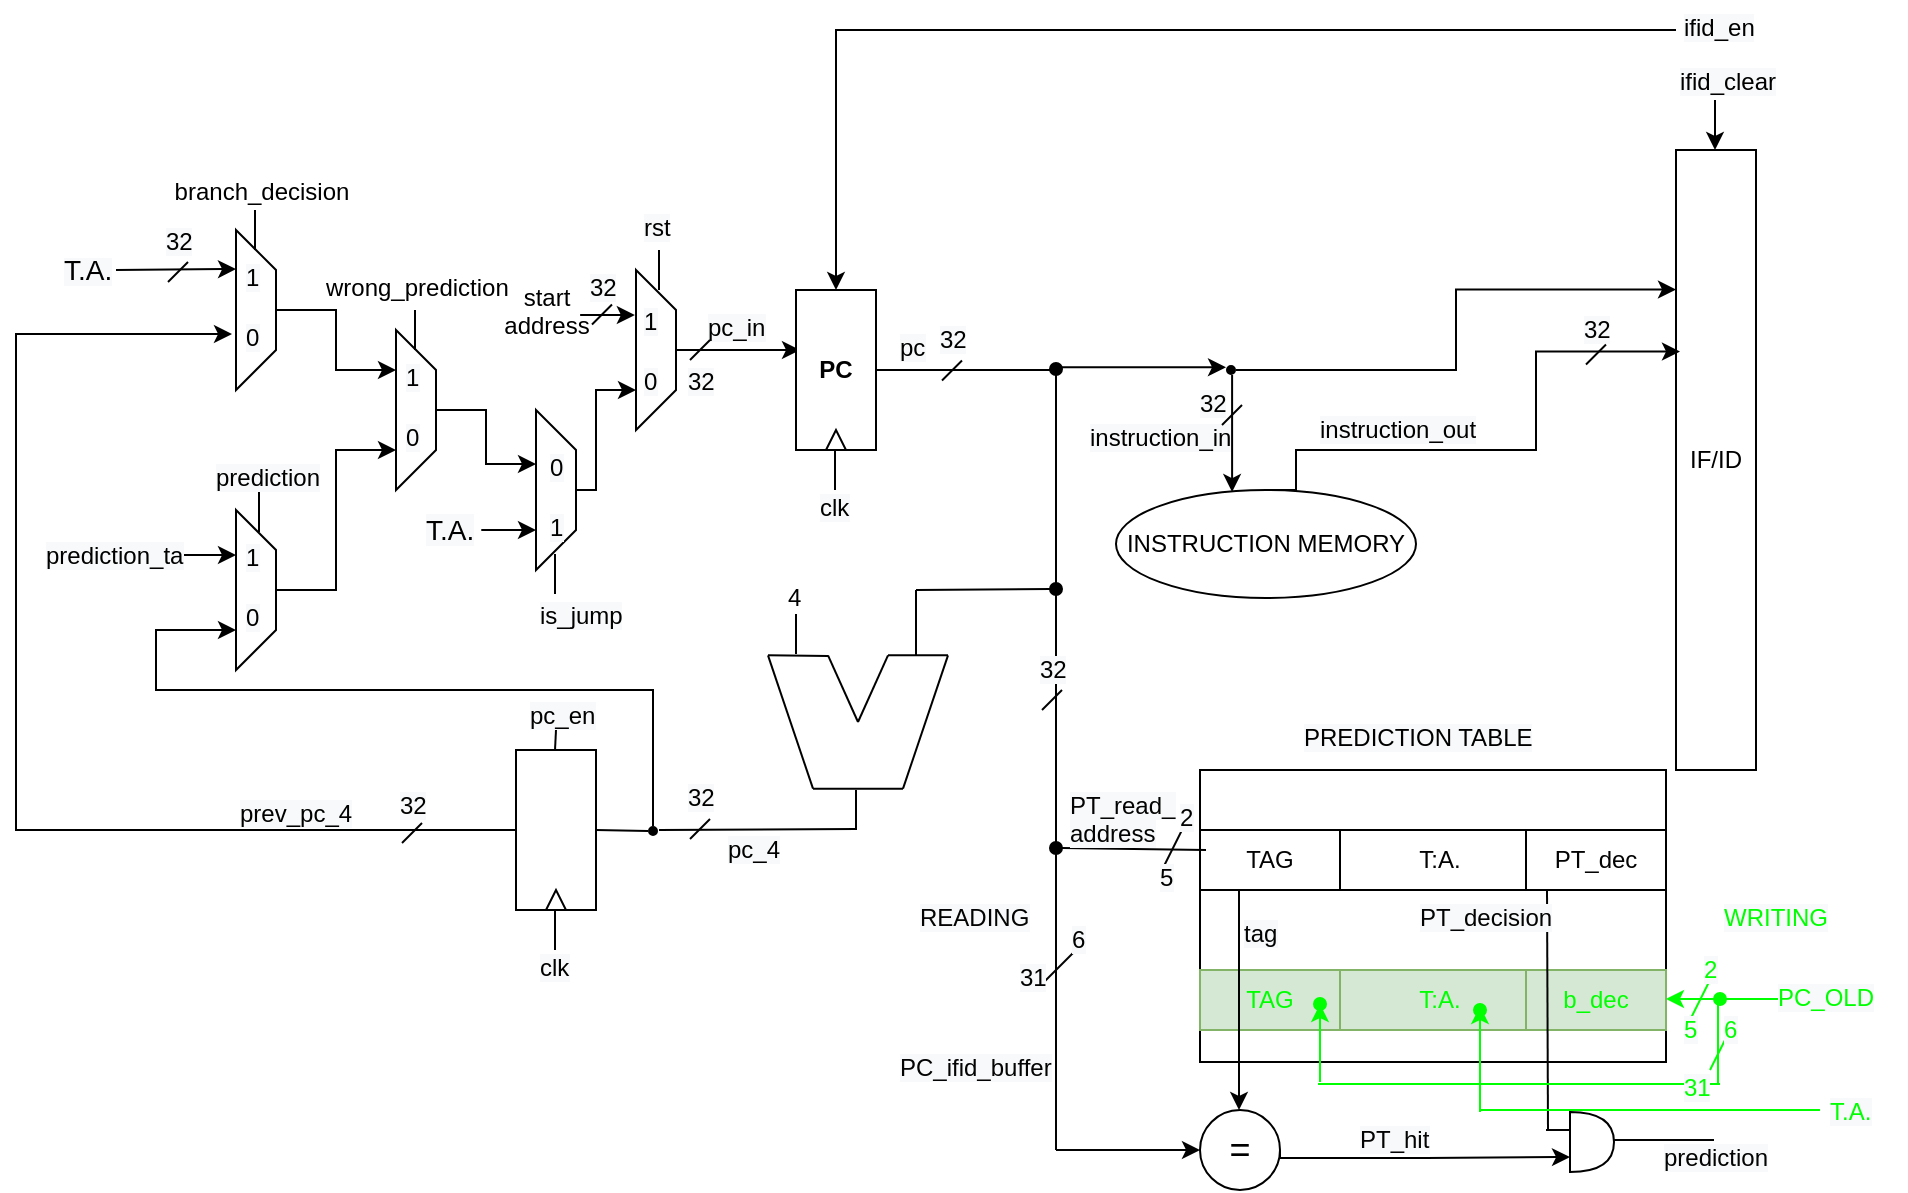 <mxfile version="14.4.2" type="device"><diagram id="KxJtJAkUww6zyt8d-dVo" name="Page-1"><mxGraphModel dx="863" dy="450" grid="1" gridSize="10" guides="1" tooltips="1" connect="1" arrows="1" fold="1" page="1" pageScale="1" pageWidth="827" pageHeight="1169" math="0" shadow="0"><root><mxCell id="0"/><mxCell id="1" parent="0"/><mxCell id="iuv61O9GPGtDp2s_SXu8-129" style="edgeStyle=orthogonalEdgeStyle;rounded=0;orthogonalLoop=1;jettySize=auto;html=1;exitX=0.5;exitY=0;exitDx=0;exitDy=0;entryX=0.25;entryY=1;entryDx=0;entryDy=0;" parent="1" source="iuv61O9GPGtDp2s_SXu8-1" target="iuv61O9GPGtDp2s_SXu8-3" edge="1"><mxGeometry relative="1" as="geometry"/></mxCell><mxCell id="iuv61O9GPGtDp2s_SXu8-1" value="" style="shape=trapezoid;perimeter=trapezoidPerimeter;whiteSpace=wrap;html=1;fixedSize=1;fillColor=#FFFFFF;direction=south;" parent="1" vertex="1"><mxGeometry x="180" y="180" width="20" height="80" as="geometry"/></mxCell><mxCell id="iuv61O9GPGtDp2s_SXu8-128" style="edgeStyle=orthogonalEdgeStyle;rounded=0;orthogonalLoop=1;jettySize=auto;html=1;exitX=0.5;exitY=0;exitDx=0;exitDy=0;entryX=0.75;entryY=1;entryDx=0;entryDy=0;" parent="1" source="iuv61O9GPGtDp2s_SXu8-2" target="iuv61O9GPGtDp2s_SXu8-3" edge="1"><mxGeometry relative="1" as="geometry"/></mxCell><mxCell id="iuv61O9GPGtDp2s_SXu8-2" value="" style="shape=trapezoid;perimeter=trapezoidPerimeter;whiteSpace=wrap;html=1;fixedSize=1;fillColor=#FFFFFF;direction=south;" parent="1" vertex="1"><mxGeometry x="180" y="320" width="20" height="80" as="geometry"/></mxCell><mxCell id="iuv61O9GPGtDp2s_SXu8-130" style="edgeStyle=orthogonalEdgeStyle;rounded=0;orthogonalLoop=1;jettySize=auto;html=1;exitX=0.5;exitY=0;exitDx=0;exitDy=0;entryX=0.338;entryY=1;entryDx=0;entryDy=0;entryPerimeter=0;" parent="1" source="iuv61O9GPGtDp2s_SXu8-3" target="iuv61O9GPGtDp2s_SXu8-4" edge="1"><mxGeometry relative="1" as="geometry"/></mxCell><mxCell id="iuv61O9GPGtDp2s_SXu8-3" value="" style="shape=trapezoid;perimeter=trapezoidPerimeter;whiteSpace=wrap;html=1;fixedSize=1;fillColor=#FFFFFF;direction=south;" parent="1" vertex="1"><mxGeometry x="260" y="230" width="20" height="80" as="geometry"/></mxCell><mxCell id="iuv61O9GPGtDp2s_SXu8-131" style="edgeStyle=orthogonalEdgeStyle;rounded=0;orthogonalLoop=1;jettySize=auto;html=1;exitX=0.5;exitY=0;exitDx=0;exitDy=0;entryX=0.75;entryY=1;entryDx=0;entryDy=0;" parent="1" source="iuv61O9GPGtDp2s_SXu8-4" target="iuv61O9GPGtDp2s_SXu8-5" edge="1"><mxGeometry relative="1" as="geometry"><Array as="points"><mxPoint x="360" y="310"/><mxPoint x="360" y="260"/></Array></mxGeometry></mxCell><mxCell id="iuv61O9GPGtDp2s_SXu8-4" value="" style="shape=trapezoid;perimeter=trapezoidPerimeter;whiteSpace=wrap;html=1;fixedSize=1;fillColor=#FFFFFF;direction=south;" parent="1" vertex="1"><mxGeometry x="330" y="270" width="20" height="80" as="geometry"/></mxCell><mxCell id="iuv61O9GPGtDp2s_SXu8-132" style="edgeStyle=orthogonalEdgeStyle;rounded=0;orthogonalLoop=1;jettySize=auto;html=1;exitX=0.5;exitY=0;exitDx=0;exitDy=0;entryX=0.05;entryY=0.375;entryDx=0;entryDy=0;entryPerimeter=0;" parent="1" source="iuv61O9GPGtDp2s_SXu8-5" target="iuv61O9GPGtDp2s_SXu8-6" edge="1"><mxGeometry relative="1" as="geometry"/></mxCell><mxCell id="iuv61O9GPGtDp2s_SXu8-5" value="" style="shape=trapezoid;perimeter=trapezoidPerimeter;whiteSpace=wrap;html=1;fixedSize=1;fillColor=#FFFFFF;direction=south;" parent="1" vertex="1"><mxGeometry x="380" y="200" width="20" height="80" as="geometry"/></mxCell><mxCell id="iuv61O9GPGtDp2s_SXu8-69" style="edgeStyle=orthogonalEdgeStyle;rounded=0;orthogonalLoop=1;jettySize=auto;html=1;exitX=1;exitY=0.5;exitDx=0;exitDy=0;entryX=0;entryY=0.225;entryDx=0;entryDy=0;entryPerimeter=0;" parent="1" source="2d4RpBUYnz_OtEucfatd-48" target="iuv61O9GPGtDp2s_SXu8-68" edge="1"><mxGeometry relative="1" as="geometry"/></mxCell><mxCell id="2d4RpBUYnz_OtEucfatd-67" style="edgeStyle=orthogonalEdgeStyle;rounded=0;orthogonalLoop=1;jettySize=auto;html=1;entryX=0.5;entryY=0;entryDx=0;entryDy=0;" edge="1" parent="1" target="iuv61O9GPGtDp2s_SXu8-6"><mxGeometry relative="1" as="geometry"><mxPoint x="900" y="80" as="sourcePoint"/><Array as="points"><mxPoint x="480" y="80"/></Array></mxGeometry></mxCell><mxCell id="iuv61O9GPGtDp2s_SXu8-6" value="&lt;b&gt;PC&lt;/b&gt;" style="rounded=0;whiteSpace=wrap;html=1;" parent="1" vertex="1"><mxGeometry x="460" y="210" width="40" height="80" as="geometry"/></mxCell><mxCell id="iuv61O9GPGtDp2s_SXu8-68" value="IF/ID" style="rounded=0;whiteSpace=wrap;html=1;" parent="1" vertex="1"><mxGeometry x="900" y="140" width="40" height="310" as="geometry"/></mxCell><mxCell id="iuv61O9GPGtDp2s_SXu8-106" value="" style="group;direction=west;rotation=90;shadow=0;comic=0;" parent="1" vertex="1" connectable="0"><mxGeometry x="476" y="376" width="60" height="100" as="geometry"/></mxCell><mxCell id="iuv61O9GPGtDp2s_SXu8-107" value="" style="group;direction=west;rotation=90;shadow=0;comic=0;" parent="iuv61O9GPGtDp2s_SXu8-106" vertex="1" connectable="0"><mxGeometry x="-15" width="60" height="100" as="geometry"/></mxCell><mxCell id="iuv61O9GPGtDp2s_SXu8-108" value="" style="endArrow=none;html=1;shadow=0;comic=0;" parent="iuv61O9GPGtDp2s_SXu8-107" edge="1"><mxGeometry width="50" height="50" relative="1" as="geometry"><mxPoint x="75" y="16.667" as="sourcePoint"/><mxPoint x="52.5" y="83.333" as="targetPoint"/></mxGeometry></mxCell><mxCell id="iuv61O9GPGtDp2s_SXu8-109" value="" style="endArrow=none;html=1;shadow=0;comic=0;" parent="iuv61O9GPGtDp2s_SXu8-107" edge="1"><mxGeometry width="50" height="50" relative="1" as="geometry"><mxPoint x="-15" y="16.667" as="sourcePoint"/><mxPoint x="7.5" y="83.333" as="targetPoint"/></mxGeometry></mxCell><mxCell id="iuv61O9GPGtDp2s_SXu8-110" value="" style="endArrow=none;html=1;shadow=0;comic=0;" parent="iuv61O9GPGtDp2s_SXu8-107" edge="1"><mxGeometry width="50" height="50" relative="1" as="geometry"><mxPoint x="7.5" y="83.333" as="sourcePoint"/><mxPoint x="52.5" y="83.333" as="targetPoint"/></mxGeometry></mxCell><mxCell id="iuv61O9GPGtDp2s_SXu8-111" value="" style="endArrow=none;html=1;shadow=0;comic=0;" parent="iuv61O9GPGtDp2s_SXu8-107" edge="1"><mxGeometry width="50" height="50" relative="1" as="geometry"><mxPoint x="-15" y="16.667" as="sourcePoint"/><mxPoint x="15" y="17" as="targetPoint"/></mxGeometry></mxCell><mxCell id="iuv61O9GPGtDp2s_SXu8-112" value="" style="endArrow=none;html=1;shadow=0;comic=0;" parent="iuv61O9GPGtDp2s_SXu8-107" edge="1"><mxGeometry width="50" height="50" relative="1" as="geometry"><mxPoint x="45" y="16.667" as="sourcePoint"/><mxPoint x="75" y="16.667" as="targetPoint"/></mxGeometry></mxCell><mxCell id="iuv61O9GPGtDp2s_SXu8-113" value="" style="endArrow=none;html=1;shadow=0;comic=0;" parent="iuv61O9GPGtDp2s_SXu8-107" edge="1"><mxGeometry width="50" height="50" relative="1" as="geometry"><mxPoint x="15" y="16.667" as="sourcePoint"/><mxPoint x="30" y="50" as="targetPoint"/></mxGeometry></mxCell><mxCell id="iuv61O9GPGtDp2s_SXu8-114" value="" style="endArrow=none;html=1;shadow=0;comic=0;" parent="iuv61O9GPGtDp2s_SXu8-107" edge="1"><mxGeometry width="50" height="50" relative="1" as="geometry"><mxPoint x="45" y="16.667" as="sourcePoint"/><mxPoint x="30" y="50" as="targetPoint"/></mxGeometry></mxCell><mxCell id="iuv61O9GPGtDp2s_SXu8-120" style="edgeStyle=orthogonalEdgeStyle;rounded=0;orthogonalLoop=1;jettySize=auto;html=1;exitX=0;exitY=0.5;exitDx=0;exitDy=0;entryX=0.65;entryY=1.1;entryDx=0;entryDy=0;entryPerimeter=0;" parent="1" source="iuv61O9GPGtDp2s_SXu8-116" target="iuv61O9GPGtDp2s_SXu8-1" edge="1"><mxGeometry relative="1" as="geometry"><Array as="points"><mxPoint x="70" y="480"/><mxPoint x="70" y="232"/></Array></mxGeometry></mxCell><mxCell id="iuv61O9GPGtDp2s_SXu8-116" value="" style="rounded=0;whiteSpace=wrap;html=1;" parent="1" vertex="1"><mxGeometry x="320" y="440" width="40" height="80" as="geometry"/></mxCell><mxCell id="iuv61O9GPGtDp2s_SXu8-118" value="" style="endArrow=none;html=1;" parent="1" edge="1"><mxGeometry width="50" height="50" relative="1" as="geometry"><mxPoint x="490" y="480" as="sourcePoint"/><mxPoint x="490" y="460" as="targetPoint"/></mxGeometry></mxCell><mxCell id="iuv61O9GPGtDp2s_SXu8-119" value="" style="endArrow=none;html=1;entryX=1;entryY=0.5;entryDx=0;entryDy=0;" parent="1" target="iuv61O9GPGtDp2s_SXu8-116" edge="1" source="2d4RpBUYnz_OtEucfatd-34"><mxGeometry width="50" height="50" relative="1" as="geometry"><mxPoint x="386.5" y="480" as="sourcePoint"/><mxPoint x="420" y="479.5" as="targetPoint"/></mxGeometry></mxCell><mxCell id="iuv61O9GPGtDp2s_SXu8-134" value="" style="endArrow=none;html=1;entryX=1;entryY=0.5;entryDx=0;entryDy=0;" parent="1" edge="1"><mxGeometry width="50" height="50" relative="1" as="geometry"><mxPoint x="490" y="479.5" as="sourcePoint"/><mxPoint x="391.5" y="480" as="targetPoint"/></mxGeometry></mxCell><mxCell id="iuv61O9GPGtDp2s_SXu8-148" value="" style="endArrow=none;html=1;startArrow=oval;startFill=1;" parent="1" edge="1"><mxGeometry width="50" height="50" relative="1" as="geometry"><mxPoint x="590" y="249.5" as="sourcePoint"/><mxPoint x="590" y="490" as="targetPoint"/></mxGeometry></mxCell><mxCell id="iuv61O9GPGtDp2s_SXu8-149" value="" style="endArrow=none;html=1;startArrow=oval;startFill=1;" parent="1" edge="1"><mxGeometry width="50" height="50" relative="1" as="geometry"><mxPoint x="590" y="359.5" as="sourcePoint"/><mxPoint x="520" y="360" as="targetPoint"/></mxGeometry></mxCell><mxCell id="iuv61O9GPGtDp2s_SXu8-150" value="" style="endArrow=none;html=1;" parent="1" edge="1"><mxGeometry width="50" height="50" relative="1" as="geometry"><mxPoint x="520" y="393" as="sourcePoint"/><mxPoint x="520" y="360" as="targetPoint"/></mxGeometry></mxCell><mxCell id="iuv61O9GPGtDp2s_SXu8-156" style="edgeStyle=orthogonalEdgeStyle;rounded=0;orthogonalLoop=1;jettySize=auto;html=1;exitX=0.5;exitY=0;exitDx=0;exitDy=0;entryX=0.05;entryY=0.325;entryDx=0;entryDy=0;entryPerimeter=0;" parent="1" source="iuv61O9GPGtDp2s_SXu8-153" target="iuv61O9GPGtDp2s_SXu8-68" edge="1"><mxGeometry relative="1" as="geometry"><Array as="points"><mxPoint x="710" y="310"/><mxPoint x="710" y="290"/><mxPoint x="830" y="290"/><mxPoint x="830" y="241"/></Array></mxGeometry></mxCell><mxCell id="iuv61O9GPGtDp2s_SXu8-153" value="INSTRUCTION MEMORY" style="ellipse;whiteSpace=wrap;html=1;" parent="1" vertex="1"><mxGeometry x="620" y="310" width="150" height="54" as="geometry"/></mxCell><mxCell id="iuv61O9GPGtDp2s_SXu8-159" value="" style="triangle;whiteSpace=wrap;html=1;rotation=0;fillColor=none;direction=north;" parent="1" vertex="1"><mxGeometry x="335" y="510" width="10" height="10" as="geometry"/></mxCell><mxCell id="iuv61O9GPGtDp2s_SXu8-160" value="" style="triangle;whiteSpace=wrap;html=1;rotation=0;fillColor=none;direction=north;" parent="1" vertex="1"><mxGeometry x="475" y="280" width="10" height="10" as="geometry"/></mxCell><mxCell id="iuv61O9GPGtDp2s_SXu8-161" value="" style="endArrow=classic;html=1;" parent="1" edge="1"><mxGeometry width="50" height="50" relative="1" as="geometry"><mxPoint x="120" y="200" as="sourcePoint"/><mxPoint x="180" y="199.5" as="targetPoint"/></mxGeometry></mxCell><mxCell id="iuv61O9GPGtDp2s_SXu8-164" value="" style="endArrow=classic;html=1;" parent="1" edge="1"><mxGeometry width="50" height="50" relative="1" as="geometry"><mxPoint x="152.64" y="342.5" as="sourcePoint"/><mxPoint x="180" y="342.5" as="targetPoint"/></mxGeometry></mxCell><mxCell id="iuv61O9GPGtDp2s_SXu8-166" value="" style="endArrow=classic;html=1;" parent="1" edge="1"><mxGeometry width="50" height="50" relative="1" as="geometry"><mxPoint x="352.07" y="222.5" as="sourcePoint"/><mxPoint x="379.43" y="222.5" as="targetPoint"/></mxGeometry></mxCell><mxCell id="iuv61O9GPGtDp2s_SXu8-167" value="start &lt;br&gt;address" style="text;html=1;align=center;" parent="1" vertex="1"><mxGeometry x="310" y="200" width="50" height="20" as="geometry"/></mxCell><mxCell id="iuv61O9GPGtDp2s_SXu8-170" value="" style="endArrow=none;html=1;" parent="1" edge="1"><mxGeometry width="50" height="50" relative="1" as="geometry"><mxPoint x="460" y="372" as="sourcePoint"/><mxPoint x="460" y="392" as="targetPoint"/></mxGeometry></mxCell><mxCell id="iuv61O9GPGtDp2s_SXu8-171" value="&lt;span style=&quot;color: rgb(0 , 0 , 0) ; font-family: &amp;#34;helvetica&amp;#34; ; font-style: normal ; font-weight: 400 ; letter-spacing: normal ; text-align: left ; text-indent: 0px ; text-transform: none ; word-spacing: 0px ; background-color: rgb(248 , 249 , 250) ; display: inline ; float: none&quot;&gt;&lt;font style=&quot;font-size: 14px&quot;&gt;T.A.&lt;/font&gt;&lt;/span&gt;" style="text;whiteSpace=wrap;html=1;" parent="1" vertex="1"><mxGeometry x="92" y="185" width="20" height="30" as="geometry"/></mxCell><mxCell id="iuv61O9GPGtDp2s_SXu8-172" value="&lt;span style=&quot;color: rgb(0, 0, 0); font-family: helvetica; font-size: 14px; font-style: normal; font-weight: 400; letter-spacing: normal; text-align: left; text-indent: 0px; text-transform: none; word-spacing: 0px; background-color: rgb(248, 249, 250); display: inline; float: none;&quot;&gt;T.A.&lt;/span&gt;" style="text;whiteSpace=wrap;html=1;" parent="1" vertex="1"><mxGeometry x="273" y="315" width="30" height="30" as="geometry"/></mxCell><mxCell id="iuv61O9GPGtDp2s_SXu8-173" value="" style="endArrow=classic;html=1;" parent="1" edge="1"><mxGeometry width="50" height="50" relative="1" as="geometry"><mxPoint x="302.64" y="330" as="sourcePoint"/><mxPoint x="330" y="330" as="targetPoint"/></mxGeometry></mxCell><mxCell id="iuv61O9GPGtDp2s_SXu8-175" value="&lt;div style=&quot;text-align: center&quot;&gt;&lt;span&gt;&lt;font face=&quot;helvetica&quot;&gt;4&lt;/font&gt;&lt;/span&gt;&lt;/div&gt;" style="text;whiteSpace=wrap;html=1;" parent="1" vertex="1"><mxGeometry x="454" y="350" width="20" height="20" as="geometry"/></mxCell><mxCell id="iuv61O9GPGtDp2s_SXu8-176" value="&lt;span style=&quot;color: rgb(0 , 0 , 0) ; font-family: &amp;#34;helvetica&amp;#34; ; font-size: 12px ; font-style: normal ; font-weight: 400 ; letter-spacing: normal ; text-align: center ; text-indent: 0px ; text-transform: none ; word-spacing: 0px ; background-color: rgb(248 , 249 , 250) ; display: inline ; float: none&quot;&gt;1&lt;/span&gt;" style="text;whiteSpace=wrap;html=1;" parent="1" vertex="1"><mxGeometry x="183" y="190" width="20" height="30" as="geometry"/></mxCell><mxCell id="iuv61O9GPGtDp2s_SXu8-177" value="&lt;span style=&quot;color: rgb(0 , 0 , 0) ; font-family: &amp;#34;helvetica&amp;#34; ; font-size: 12px ; font-style: normal ; font-weight: 400 ; letter-spacing: normal ; text-align: center ; text-indent: 0px ; text-transform: none ; word-spacing: 0px ; background-color: rgb(248 , 249 , 250) ; display: inline ; float: none&quot;&gt;0&lt;/span&gt;" style="text;whiteSpace=wrap;html=1;" parent="1" vertex="1"><mxGeometry x="183" y="220" width="20" height="30" as="geometry"/></mxCell><mxCell id="iuv61O9GPGtDp2s_SXu8-182" value="&lt;span style=&quot;color: rgb(0 , 0 , 0) ; font-family: &amp;#34;helvetica&amp;#34; ; font-size: 12px ; font-style: normal ; font-weight: 400 ; letter-spacing: normal ; text-align: center ; text-indent: 0px ; text-transform: none ; word-spacing: 0px ; background-color: rgb(248 , 249 , 250) ; display: inline ; float: none&quot;&gt;1&lt;/span&gt;" style="text;whiteSpace=wrap;html=1;" parent="1" vertex="1"><mxGeometry x="183" y="330" width="20" height="30" as="geometry"/></mxCell><mxCell id="iuv61O9GPGtDp2s_SXu8-183" value="&lt;span style=&quot;color: rgb(0 , 0 , 0) ; font-family: &amp;#34;helvetica&amp;#34; ; font-size: 12px ; font-style: normal ; font-weight: 400 ; letter-spacing: normal ; text-align: center ; text-indent: 0px ; text-transform: none ; word-spacing: 0px ; background-color: rgb(248 , 249 , 250) ; display: inline ; float: none&quot;&gt;0&lt;/span&gt;" style="text;whiteSpace=wrap;html=1;" parent="1" vertex="1"><mxGeometry x="183" y="360" width="20" height="30" as="geometry"/></mxCell><mxCell id="iuv61O9GPGtDp2s_SXu8-184" value="&lt;span style=&quot;color: rgb(0 , 0 , 0) ; font-family: &amp;#34;helvetica&amp;#34; ; font-size: 12px ; font-style: normal ; font-weight: 400 ; letter-spacing: normal ; text-align: center ; text-indent: 0px ; text-transform: none ; word-spacing: 0px ; background-color: rgb(248 , 249 , 250) ; display: inline ; float: none&quot;&gt;1&lt;/span&gt;" style="text;whiteSpace=wrap;html=1;" parent="1" vertex="1"><mxGeometry x="263" y="240" width="20" height="30" as="geometry"/></mxCell><mxCell id="iuv61O9GPGtDp2s_SXu8-185" value="&lt;span style=&quot;color: rgb(0 , 0 , 0) ; font-family: &amp;#34;helvetica&amp;#34; ; font-size: 12px ; font-style: normal ; font-weight: 400 ; letter-spacing: normal ; text-align: center ; text-indent: 0px ; text-transform: none ; word-spacing: 0px ; background-color: rgb(248 , 249 , 250) ; display: inline ; float: none&quot;&gt;0&lt;/span&gt;" style="text;whiteSpace=wrap;html=1;" parent="1" vertex="1"><mxGeometry x="263" y="270" width="20" height="30" as="geometry"/></mxCell><mxCell id="iuv61O9GPGtDp2s_SXu8-186" value="&lt;span style=&quot;color: rgb(0 , 0 , 0) ; font-family: &amp;#34;helvetica&amp;#34; ; font-size: 12px ; font-style: normal ; font-weight: 400 ; letter-spacing: normal ; text-align: center ; text-indent: 0px ; text-transform: none ; word-spacing: 0px ; background-color: rgb(248 , 249 , 250) ; display: inline ; float: none&quot;&gt;1&lt;/span&gt;" style="text;whiteSpace=wrap;html=1;" parent="1" vertex="1"><mxGeometry x="382" y="212" width="20" height="30" as="geometry"/></mxCell><mxCell id="iuv61O9GPGtDp2s_SXu8-187" value="&lt;span style=&quot;color: rgb(0 , 0 , 0) ; font-family: &amp;#34;helvetica&amp;#34; ; font-size: 12px ; font-style: normal ; font-weight: 400 ; letter-spacing: normal ; text-align: center ; text-indent: 0px ; text-transform: none ; word-spacing: 0px ; background-color: rgb(248 , 249 , 250) ; display: inline ; float: none&quot;&gt;0&lt;/span&gt;" style="text;whiteSpace=wrap;html=1;" parent="1" vertex="1"><mxGeometry x="382" y="242" width="20" height="30" as="geometry"/></mxCell><mxCell id="iuv61O9GPGtDp2s_SXu8-188" value="&lt;span style=&quot;color: rgb(0 , 0 , 0) ; font-family: &amp;#34;helvetica&amp;#34; ; font-size: 12px ; font-style: normal ; font-weight: 400 ; letter-spacing: normal ; text-align: center ; text-indent: 0px ; text-transform: none ; word-spacing: 0px ; background-color: rgb(248 , 249 , 250) ; display: inline ; float: none&quot;&gt;0&lt;/span&gt;" style="text;whiteSpace=wrap;html=1;" parent="1" vertex="1"><mxGeometry x="335" y="285" width="20" height="35" as="geometry"/></mxCell><mxCell id="iuv61O9GPGtDp2s_SXu8-189" value="&lt;span style=&quot;color: rgb(0 , 0 , 0) ; font-family: &amp;#34;helvetica&amp;#34; ; font-size: 12px ; font-style: normal ; font-weight: 400 ; letter-spacing: normal ; text-align: center ; text-indent: 0px ; text-transform: none ; word-spacing: 0px ; background-color: rgb(248 , 249 , 250) ; display: inline ; float: none&quot;&gt;1&lt;/span&gt;" style="text;whiteSpace=wrap;html=1;" parent="1" vertex="1"><mxGeometry x="335" y="315" width="20" height="30" as="geometry"/></mxCell><mxCell id="iuv61O9GPGtDp2s_SXu8-190" value="" style="endArrow=none;html=1;fontColor=#FF0000;" parent="1" edge="1"><mxGeometry width="50" height="50" relative="1" as="geometry"><mxPoint x="391.5" y="210" as="sourcePoint"/><mxPoint x="391.5" y="190" as="targetPoint"/></mxGeometry></mxCell><mxCell id="iuv61O9GPGtDp2s_SXu8-193" value="" style="endArrow=none;html=1;fontColor=#FF0000;" parent="1" edge="1"><mxGeometry width="50" height="50" relative="1" as="geometry"><mxPoint x="189.5" y="190" as="sourcePoint"/><mxPoint x="189.5" y="170" as="targetPoint"/></mxGeometry></mxCell><mxCell id="iuv61O9GPGtDp2s_SXu8-194" value="" style="endArrow=none;html=1;fontColor=#FF0000;" parent="1" edge="1"><mxGeometry width="50" height="50" relative="1" as="geometry"><mxPoint x="339.5" y="362" as="sourcePoint"/><mxPoint x="339.5" y="342" as="targetPoint"/></mxGeometry></mxCell><mxCell id="iuv61O9GPGtDp2s_SXu8-195" value="" style="endArrow=none;html=1;fontColor=#FF0000;" parent="1" edge="1"><mxGeometry width="50" height="50" relative="1" as="geometry"><mxPoint x="269.5" y="240" as="sourcePoint"/><mxPoint x="269.5" y="220" as="targetPoint"/></mxGeometry></mxCell><mxCell id="iuv61O9GPGtDp2s_SXu8-196" value="" style="endArrow=none;html=1;fontColor=#FF0000;" parent="1" edge="1"><mxGeometry width="50" height="50" relative="1" as="geometry"><mxPoint x="191.5" y="331" as="sourcePoint"/><mxPoint x="191.5" y="311" as="targetPoint"/></mxGeometry></mxCell><mxCell id="iuv61O9GPGtDp2s_SXu8-197" value="&lt;div&gt;&lt;span&gt;&lt;font color=&quot;#000000&quot; face=&quot;helvetica&quot;&gt;branch_&lt;/font&gt;&lt;/span&gt;&lt;span style=&quot;color: rgb(0 , 0 , 0) ; font-family: &amp;#34;helvetica&amp;#34;&quot;&gt;decision&lt;/span&gt;&lt;/div&gt;" style="text;whiteSpace=wrap;html=1;fontColor=#FF0000;align=center;" parent="1" vertex="1"><mxGeometry x="163" y="147" width="60" height="30" as="geometry"/></mxCell><mxCell id="iuv61O9GPGtDp2s_SXu8-198" value="&lt;div style=&quot;text-align: center&quot;&gt;&lt;span&gt;&lt;font color=&quot;#000000&quot; face=&quot;helvetica&quot;&gt;wrong_prediction&lt;/font&gt;&lt;/span&gt;&lt;/div&gt;" style="text;whiteSpace=wrap;html=1;fontColor=#FF0000;" parent="1" vertex="1"><mxGeometry x="223" y="195" width="67" height="30" as="geometry"/></mxCell><mxCell id="iuv61O9GPGtDp2s_SXu8-199" value="&lt;span style=&quot;color: rgb(0 , 0 , 0) ; font-family: &amp;#34;helvetica&amp;#34; ; font-size: 12px ; font-style: normal ; font-weight: 400 ; letter-spacing: normal ; text-align: center ; text-indent: 0px ; text-transform: none ; word-spacing: 0px ; background-color: rgb(248 , 249 , 250) ; display: inline ; float: none&quot;&gt;rst&lt;/span&gt;" style="text;whiteSpace=wrap;html=1;fontColor=#FF0000;" parent="1" vertex="1"><mxGeometry x="382" y="165" width="20" height="30" as="geometry"/></mxCell><mxCell id="iuv61O9GPGtDp2s_SXu8-200" value="&lt;span style=&quot;color: rgb(0 , 0 , 0) ; font-family: &amp;#34;helvetica&amp;#34; ; font-size: 12px ; font-style: normal ; font-weight: 400 ; letter-spacing: normal ; text-align: center ; text-indent: 0px ; text-transform: none ; word-spacing: 0px ; background-color: rgb(248 , 249 , 250) ; display: inline ; float: none&quot;&gt;is_jump&lt;/span&gt;" style="text;whiteSpace=wrap;html=1;fontColor=#FF0000;" parent="1" vertex="1"><mxGeometry x="330" y="359" width="20" height="30" as="geometry"/></mxCell><mxCell id="iuv61O9GPGtDp2s_SXu8-202" value="&lt;span style=&quot;color: rgb(0 , 0 , 0) ; font-family: &amp;#34;helvetica&amp;#34; ; font-size: 12px ; font-style: normal ; font-weight: 400 ; letter-spacing: normal ; text-align: center ; text-indent: 0px ; text-transform: none ; word-spacing: 0px ; background-color: rgb(248 , 249 , 250) ; display: inline ; float: none&quot;&gt;prediction&lt;/span&gt;" style="text;whiteSpace=wrap;html=1;fontColor=#FF0000;" parent="1" vertex="1"><mxGeometry x="168" y="290" width="50" height="30" as="geometry"/></mxCell><mxCell id="iuv61O9GPGtDp2s_SXu8-204" value="" style="rounded=0;whiteSpace=wrap;html=1;fontColor=#FF0000;" parent="1" vertex="1"><mxGeometry x="662" y="450" width="233" height="146" as="geometry"/></mxCell><mxCell id="iuv61O9GPGtDp2s_SXu8-205" value="&lt;font color=&quot;#030303&quot;&gt;TAG&lt;/font&gt;" style="rounded=0;whiteSpace=wrap;html=1;fontColor=#FF0000;" parent="1" vertex="1"><mxGeometry x="662" y="480" width="70" height="30" as="geometry"/></mxCell><mxCell id="iuv61O9GPGtDp2s_SXu8-206" value="&lt;font color=&quot;#030303&quot;&gt;T:A.&lt;/font&gt;" style="rounded=0;whiteSpace=wrap;html=1;fontColor=#FF0000;" parent="1" vertex="1"><mxGeometry x="732" y="480" width="100" height="30" as="geometry"/></mxCell><mxCell id="iuv61O9GPGtDp2s_SXu8-207" value="&lt;font color=&quot;#030303&quot;&gt;PT_dec&lt;/font&gt;" style="rounded=0;whiteSpace=wrap;html=1;fontColor=#FF0000;" parent="1" vertex="1"><mxGeometry x="825" y="480" width="70" height="30" as="geometry"/></mxCell><mxCell id="iuv61O9GPGtDp2s_SXu8-208" value="&lt;font color=&quot;#00ff00&quot;&gt;TAG&lt;/font&gt;" style="rounded=0;whiteSpace=wrap;html=1;fillColor=#d5e8d4;strokeColor=#82b366;" parent="1" vertex="1"><mxGeometry x="662" y="550" width="70" height="30" as="geometry"/></mxCell><mxCell id="iuv61O9GPGtDp2s_SXu8-209" value="&lt;font color=&quot;#00ff00&quot;&gt;T:A.&lt;/font&gt;" style="rounded=0;whiteSpace=wrap;html=1;fillColor=#d5e8d4;strokeColor=#82b366;" parent="1" vertex="1"><mxGeometry x="732" y="550" width="100" height="30" as="geometry"/></mxCell><mxCell id="iuv61O9GPGtDp2s_SXu8-210" value="&lt;font color=&quot;#00ff00&quot;&gt;b_dec&lt;/font&gt;" style="rounded=0;whiteSpace=wrap;html=1;fillColor=#d5e8d4;strokeColor=#82b366;" parent="1" vertex="1"><mxGeometry x="825" y="550" width="70" height="30" as="geometry"/></mxCell><mxCell id="iuv61O9GPGtDp2s_SXu8-211" value="" style="endArrow=none;html=1;startArrow=oval;startFill=1;entryX=0.75;entryY=1;entryDx=0;entryDy=0;" parent="1" edge="1" target="iuv61O9GPGtDp2s_SXu8-228"><mxGeometry width="50" height="50" relative="1" as="geometry"><mxPoint x="590" y="489" as="sourcePoint"/><mxPoint x="620" y="489" as="targetPoint"/></mxGeometry></mxCell><mxCell id="2d4RpBUYnz_OtEucfatd-1" style="edgeStyle=orthogonalEdgeStyle;rounded=0;orthogonalLoop=1;jettySize=auto;html=1;exitX=1;exitY=0.5;exitDx=0;exitDy=0;entryX=0;entryY=0.75;entryDx=0;entryDy=0;entryPerimeter=0;" edge="1" parent="1" source="iuv61O9GPGtDp2s_SXu8-212" target="iuv61O9GPGtDp2s_SXu8-213"><mxGeometry relative="1" as="geometry"><Array as="points"><mxPoint x="702" y="644"/><mxPoint x="775" y="644"/></Array></mxGeometry></mxCell><mxCell id="iuv61O9GPGtDp2s_SXu8-212" value="&lt;font style=&quot;font-size: 18px&quot; color=&quot;#000000&quot;&gt;=&lt;/font&gt;" style="ellipse;whiteSpace=wrap;html=1;aspect=fixed;fontColor=#FF0000;" parent="1" vertex="1"><mxGeometry x="662" y="620" width="40" height="40" as="geometry"/></mxCell><mxCell id="iuv61O9GPGtDp2s_SXu8-213" value="" style="shape=or;whiteSpace=wrap;html=1;fontColor=#FF0000;" parent="1" vertex="1"><mxGeometry x="847" y="621" width="22" height="30" as="geometry"/></mxCell><mxCell id="iuv61O9GPGtDp2s_SXu8-215" value="" style="endArrow=none;html=1;labelBackgroundColor=#000000;strokeColor=#030303;fontColor=#000000;entryX=0.25;entryY=1;entryDx=0;entryDy=0;" parent="1" edge="1"><mxGeometry width="50" height="50" relative="1" as="geometry"><mxPoint x="836" y="630" as="sourcePoint"/><mxPoint x="835.5" y="510" as="targetPoint"/></mxGeometry></mxCell><mxCell id="iuv61O9GPGtDp2s_SXu8-216" value="" style="endArrow=none;html=1;labelBackgroundColor=#000000;strokeColor=#030303;fontColor=#000000;entryX=0.75;entryY=1;entryDx=0;entryDy=0;" parent="1" edge="1"><mxGeometry width="50" height="50" relative="1" as="geometry"><mxPoint x="835" y="630" as="sourcePoint"/><mxPoint x="847" y="630" as="targetPoint"/></mxGeometry></mxCell><mxCell id="iuv61O9GPGtDp2s_SXu8-217" value="" style="endArrow=none;html=1;labelBackgroundColor=#000000;strokeColor=#030303;fontColor=#000000;" parent="1" edge="1"><mxGeometry width="50" height="50" relative="1" as="geometry"><mxPoint x="869" y="635" as="sourcePoint"/><mxPoint x="919" y="635" as="targetPoint"/></mxGeometry></mxCell><mxCell id="iuv61O9GPGtDp2s_SXu8-218" value="&lt;span style=&quot;color: rgb(3 , 3 , 3) ; font-family: &amp;#34;helvetica&amp;#34; ; font-size: 12px ; font-style: normal ; font-weight: 400 ; letter-spacing: normal ; text-align: center ; text-indent: 0px ; text-transform: none ; word-spacing: 0px ; background-color: rgb(248 , 249 , 250) ; display: inline ; float: none&quot;&gt;prediction&lt;/span&gt;" style="text;whiteSpace=wrap;html=1;fontColor=#000000;" parent="1" vertex="1"><mxGeometry x="892" y="630" width="50" height="30" as="geometry"/></mxCell><mxCell id="iuv61O9GPGtDp2s_SXu8-219" value="" style="endArrow=none;html=1;labelBackgroundColor=#000000;strokeColor=#030303;fontColor=#000000;" parent="1" edge="1"><mxGeometry width="50" height="50" relative="1" as="geometry"><mxPoint x="590" y="640" as="sourcePoint"/><mxPoint x="590" y="490" as="targetPoint"/></mxGeometry></mxCell><mxCell id="iuv61O9GPGtDp2s_SXu8-220" value="" style="endArrow=classic;html=1;labelBackgroundColor=#000000;strokeColor=#030303;fontColor=#000000;entryX=0;entryY=0.5;entryDx=0;entryDy=0;" parent="1" target="iuv61O9GPGtDp2s_SXu8-212" edge="1"><mxGeometry width="50" height="50" relative="1" as="geometry"><mxPoint x="590" y="640" as="sourcePoint"/><mxPoint x="630" y="590" as="targetPoint"/></mxGeometry></mxCell><mxCell id="iuv61O9GPGtDp2s_SXu8-221" value="" style="endArrow=classic;html=1;labelBackgroundColor=#000000;strokeColor=#030303;fontColor=#000000;" parent="1" edge="1"><mxGeometry width="50" height="50" relative="1" as="geometry"><mxPoint x="681.5" y="510" as="sourcePoint"/><mxPoint x="681.5" y="620" as="targetPoint"/></mxGeometry></mxCell><mxCell id="iuv61O9GPGtDp2s_SXu8-222" value="&lt;span style=&quot;color: rgb(0 , 0 , 0) ; font-family: &amp;#34;helvetica&amp;#34; ; font-size: 12px ; font-style: normal ; font-weight: 400 ; letter-spacing: normal ; text-align: center ; text-indent: 0px ; text-transform: none ; word-spacing: 0px ; background-color: rgb(248 , 249 , 250) ; display: inline ; float: none&quot;&gt;PREDICTION TABLE&lt;/span&gt;" style="text;whiteSpace=wrap;html=1;fontColor=#000000;" parent="1" vertex="1"><mxGeometry x="712" y="420" width="160" height="30" as="geometry"/></mxCell><mxCell id="iuv61O9GPGtDp2s_SXu8-225" value="" style="endArrow=none;html=1;labelBackgroundColor=#000000;strokeColor=#030303;fontColor=#000000;" parent="1" edge="1"><mxGeometry width="50" height="50" relative="1" as="geometry"><mxPoint x="643" y="500" as="sourcePoint"/><mxPoint x="653" y="480" as="targetPoint"/></mxGeometry></mxCell><mxCell id="iuv61O9GPGtDp2s_SXu8-226" value="" style="endArrow=none;html=1;labelBackgroundColor=#000000;strokeColor=#030303;fontColor=#000000;" parent="1" edge="1"><mxGeometry width="50" height="50" relative="1" as="geometry"><mxPoint x="580" y="560" as="sourcePoint"/><mxPoint x="600" y="540" as="targetPoint"/></mxGeometry></mxCell><mxCell id="iuv61O9GPGtDp2s_SXu8-228" value="&lt;span style=&quot;color: rgb(0 , 0 , 0) ; font-family: &amp;#34;helvetica&amp;#34; ; font-size: 12px ; font-style: normal ; font-weight: 400 ; letter-spacing: normal ; text-align: center ; text-indent: 0px ; text-transform: none ; word-spacing: 0px ; background-color: rgb(248 , 249 , 250) ; display: inline ; float: none&quot;&gt;2&lt;/span&gt;" style="text;whiteSpace=wrap;html=1;fontColor=#000000;" parent="1" vertex="1"><mxGeometry x="650" y="460" width="20" height="30" as="geometry"/></mxCell><mxCell id="iuv61O9GPGtDp2s_SXu8-231" value="&lt;span style=&quot;color: rgb(0 , 0 , 0) ; font-family: &amp;#34;helvetica&amp;#34; ; font-size: 12px ; font-style: normal ; font-weight: 400 ; letter-spacing: normal ; text-align: center ; text-indent: 0px ; text-transform: none ; word-spacing: 0px ; background-color: rgb(248 , 249 , 250) ; display: inline ; float: none&quot;&gt;5&lt;/span&gt;" style="text;whiteSpace=wrap;html=1;fontColor=#000000;" parent="1" vertex="1"><mxGeometry x="640" y="490" width="20" height="30" as="geometry"/></mxCell><mxCell id="iuv61O9GPGtDp2s_SXu8-232" value="&lt;span style=&quot;color: rgb(0 , 0 , 0) ; font-family: &amp;#34;helvetica&amp;#34; ; font-size: 12px ; font-style: normal ; font-weight: 400 ; letter-spacing: normal ; text-align: center ; text-indent: 0px ; text-transform: none ; word-spacing: 0px ; background-color: rgb(248 , 249 , 250) ; display: inline ; float: none&quot;&gt;31&lt;/span&gt;" style="text;whiteSpace=wrap;html=1;fontColor=#000000;" parent="1" vertex="1"><mxGeometry x="570" y="540" width="20" height="30" as="geometry"/></mxCell><mxCell id="iuv61O9GPGtDp2s_SXu8-233" value="&lt;span style=&quot;color: rgb(0 , 0 , 0) ; font-family: &amp;#34;helvetica&amp;#34; ; font-size: 12px ; font-style: normal ; font-weight: 400 ; letter-spacing: normal ; text-align: center ; text-indent: 0px ; text-transform: none ; word-spacing: 0px ; background-color: rgb(248 , 249 , 250) ; display: inline ; float: none&quot;&gt;6&lt;/span&gt;" style="text;whiteSpace=wrap;html=1;fontColor=#000000;" parent="1" vertex="1"><mxGeometry x="596" y="521" width="20" height="30" as="geometry"/></mxCell><mxCell id="lWCNDJkaBdMzrHqNiuab-1" value="&lt;span style=&quot;color: rgb(3 , 3 , 3) ; font-family: &amp;#34;helvetica&amp;#34; ; font-size: 12px ; font-style: normal ; font-weight: 400 ; letter-spacing: normal ; text-align: center ; text-indent: 0px ; text-transform: none ; word-spacing: 0px ; background-color: rgb(248 , 249 , 250) ; display: inline ; float: none&quot;&gt;READING&lt;/span&gt;" style="text;whiteSpace=wrap;html=1;" parent="1" vertex="1"><mxGeometry x="520" y="510" width="60" height="30" as="geometry"/></mxCell><mxCell id="lWCNDJkaBdMzrHqNiuab-2" value="&lt;span style=&quot;font-family: &amp;#34;helvetica&amp;#34; ; font-size: 12px ; font-style: normal ; font-weight: 400 ; letter-spacing: normal ; text-align: center ; text-indent: 0px ; text-transform: none ; word-spacing: 0px ; background-color: rgb(248 , 249 , 250) ; display: inline ; float: none&quot;&gt;&lt;font color=&quot;#00ff00&quot;&gt;WRITING&lt;br&gt;&lt;br&gt;&lt;/font&gt;&lt;/span&gt;" style="text;whiteSpace=wrap;html=1;" parent="1" vertex="1"><mxGeometry x="922" y="510" width="70" height="30" as="geometry"/></mxCell><mxCell id="lWCNDJkaBdMzrHqNiuab-3" value="" style="endArrow=classic;html=1;strokeColor=#00FF00;" parent="1" edge="1"><mxGeometry width="50" height="50" relative="1" as="geometry"><mxPoint x="955" y="564.5" as="sourcePoint"/><mxPoint x="895" y="564.5" as="targetPoint"/></mxGeometry></mxCell><mxCell id="lWCNDJkaBdMzrHqNiuab-4" value="&lt;span style=&quot;color: rgb(0 , 255 , 0) ; font-family: &amp;#34;helvetica&amp;#34; ; font-size: 12px ; font-style: normal ; font-weight: 400 ; letter-spacing: normal ; text-align: center ; text-indent: 0px ; text-transform: none ; word-spacing: 0px ; background-color: rgb(248 , 249 , 250) ; display: inline ; float: none&quot;&gt;PC_OLD&lt;/span&gt;" style="text;whiteSpace=wrap;html=1;" parent="1" vertex="1"><mxGeometry x="949" y="550" width="60" height="30" as="geometry"/></mxCell><mxCell id="lWCNDJkaBdMzrHqNiuab-5" value="" style="endArrow=classic;html=1;strokeColor=#00FF00;" parent="1" edge="1"><mxGeometry width="50" height="50" relative="1" as="geometry"><mxPoint x="802" y="621" as="sourcePoint"/><mxPoint x="802" y="568" as="targetPoint"/></mxGeometry></mxCell><mxCell id="lWCNDJkaBdMzrHqNiuab-6" value="" style="endArrow=classic;html=1;strokeColor=#00FF00;" parent="1" edge="1"><mxGeometry width="50" height="50" relative="1" as="geometry"><mxPoint x="722" y="606" as="sourcePoint"/><mxPoint x="722" y="567" as="targetPoint"/></mxGeometry></mxCell><mxCell id="lWCNDJkaBdMzrHqNiuab-7" value="" style="endArrow=none;html=1;strokeColor=#00FF00;" parent="1" edge="1"><mxGeometry width="50" height="50" relative="1" as="geometry"><mxPoint x="721" y="607" as="sourcePoint"/><mxPoint x="922" y="607" as="targetPoint"/></mxGeometry></mxCell><mxCell id="lWCNDJkaBdMzrHqNiuab-8" value="" style="endArrow=none;html=1;strokeColor=#00FF00;" parent="1" edge="1"><mxGeometry width="50" height="50" relative="1" as="geometry"><mxPoint x="802" y="620" as="sourcePoint"/><mxPoint x="972" y="620" as="targetPoint"/></mxGeometry></mxCell><mxCell id="lWCNDJkaBdMzrHqNiuab-9" value="" style="endArrow=none;html=1;strokeColor=#00FF00;" parent="1" edge="1"><mxGeometry width="50" height="50" relative="1" as="geometry"><mxPoint x="921" y="607" as="sourcePoint"/><mxPoint x="921" y="565" as="targetPoint"/></mxGeometry></mxCell><mxCell id="lWCNDJkaBdMzrHqNiuab-10" value="&lt;span style=&quot;color: rgb(0 , 255 , 0) ; font-family: &amp;#34;helvetica&amp;#34; ; font-size: 12px ; font-style: normal ; font-weight: 400 ; letter-spacing: normal ; text-align: center ; text-indent: 0px ; text-transform: none ; word-spacing: 0px ; background-color: rgb(248 , 249 , 250) ; display: inline ; float: none&quot;&gt;T.A.&lt;/span&gt;" style="text;whiteSpace=wrap;html=1;" parent="1" vertex="1"><mxGeometry x="975" y="607" width="40" height="30" as="geometry"/></mxCell><mxCell id="lWCNDJkaBdMzrHqNiuab-12" value="" style="endArrow=none;html=1;startArrow=oval;startFill=1;fillColor=#d5e8d4;strokeColor=#00FF00;" parent="1" edge="1"><mxGeometry width="50" height="50" relative="1" as="geometry"><mxPoint x="922" y="564.5" as="sourcePoint"/><mxPoint x="902" y="564.5" as="targetPoint"/></mxGeometry></mxCell><mxCell id="lWCNDJkaBdMzrHqNiuab-13" value="" style="endArrow=none;html=1;labelBackgroundColor=#000000;fontColor=#000000;fillColor=#d5e8d4;strokeColor=#00FF00;" parent="1" edge="1"><mxGeometry width="50" height="50" relative="1" as="geometry"><mxPoint x="917" y="555" as="sourcePoint"/><mxPoint x="907" y="575" as="targetPoint"/></mxGeometry></mxCell><mxCell id="lWCNDJkaBdMzrHqNiuab-16" value="&lt;span style=&quot;color: rgb(0 , 255 , 0) ; font-family: &amp;#34;helvetica&amp;#34; ; font-size: 12px ; font-style: normal ; font-weight: 400 ; letter-spacing: normal ; text-align: center ; text-indent: 0px ; text-transform: none ; word-spacing: 0px ; background-color: rgb(248 , 249 , 250) ; display: inline ; float: none&quot;&gt;2&lt;/span&gt;" style="text;whiteSpace=wrap;html=1;" parent="1" vertex="1"><mxGeometry x="912" y="536" width="20" height="30" as="geometry"/></mxCell><mxCell id="lWCNDJkaBdMzrHqNiuab-17" value="&lt;span style=&quot;color: rgb(0 , 255 , 0) ; font-family: &amp;#34;helvetica&amp;#34; ; font-size: 12px ; font-style: normal ; font-weight: 400 ; letter-spacing: normal ; text-align: center ; text-indent: 0px ; text-transform: none ; word-spacing: 0px ; background-color: rgb(248 , 249 , 250) ; display: inline ; float: none&quot;&gt;5&lt;/span&gt;" style="text;whiteSpace=wrap;html=1;" parent="1" vertex="1"><mxGeometry x="902" y="566" width="30" height="30" as="geometry"/></mxCell><mxCell id="lWCNDJkaBdMzrHqNiuab-18" value="" style="endArrow=none;html=1;startArrow=oval;startFill=1;fillColor=#d5e8d4;strokeColor=#00FF00;" parent="1" edge="1"><mxGeometry width="50" height="50" relative="1" as="geometry"><mxPoint x="802" y="570" as="sourcePoint"/><mxPoint x="802" y="580.5" as="targetPoint"/></mxGeometry></mxCell><mxCell id="lWCNDJkaBdMzrHqNiuab-19" value="" style="endArrow=none;html=1;labelBackgroundColor=#000000;fontColor=#000000;fillColor=#d5e8d4;strokeColor=#00FF00;" parent="1" edge="1"><mxGeometry width="50" height="50" relative="1" as="geometry"><mxPoint x="927" y="580" as="sourcePoint"/><mxPoint x="917" y="600" as="targetPoint"/></mxGeometry></mxCell><mxCell id="lWCNDJkaBdMzrHqNiuab-20" value="&lt;span style=&quot;color: rgb(0 , 255 , 0) ; font-family: &amp;#34;helvetica&amp;#34; ; font-size: 12px ; font-style: normal ; font-weight: 400 ; letter-spacing: normal ; text-align: center ; text-indent: 0px ; text-transform: none ; word-spacing: 0px ; background-color: rgb(248 , 249 , 250) ; display: inline ; float: none&quot;&gt;31&lt;/span&gt;" style="text;whiteSpace=wrap;html=1;" parent="1" vertex="1"><mxGeometry x="902" y="595" width="20" height="30" as="geometry"/></mxCell><mxCell id="lWCNDJkaBdMzrHqNiuab-21" value="&lt;span style=&quot;color: rgb(0 , 255 , 0) ; font-family: &amp;#34;helvetica&amp;#34; ; font-size: 12px ; font-style: normal ; font-weight: 400 ; letter-spacing: normal ; text-align: center ; text-indent: 0px ; text-transform: none ; word-spacing: 0px ; background-color: rgb(248 , 249 , 250) ; display: inline ; float: none&quot;&gt;6&lt;/span&gt;" style="text;whiteSpace=wrap;html=1;" parent="1" vertex="1"><mxGeometry x="922" y="566" width="20" height="20" as="geometry"/></mxCell><mxCell id="lWCNDJkaBdMzrHqNiuab-23" value="" style="endArrow=none;html=1;startArrow=oval;startFill=1;fillColor=#d5e8d4;strokeColor=#00FF00;" parent="1" edge="1"><mxGeometry width="50" height="50" relative="1" as="geometry"><mxPoint x="722" y="567" as="sourcePoint"/><mxPoint x="722" y="577.5" as="targetPoint"/></mxGeometry></mxCell><mxCell id="2d4RpBUYnz_OtEucfatd-2" value="&lt;span style=&quot;color: rgb(0 , 0 , 0) ; font-family: &amp;#34;helvetica&amp;#34; ; font-size: 12px ; font-style: normal ; font-weight: 400 ; letter-spacing: normal ; text-align: center ; text-indent: 0px ; text-transform: none ; word-spacing: 0px ; background-color: rgb(248 , 249 , 250) ; display: inline ; float: none&quot;&gt;32&lt;/span&gt;" style="text;whiteSpace=wrap;html=1;" vertex="1" parent="1"><mxGeometry x="143" y="171.5" width="20" height="20" as="geometry"/></mxCell><mxCell id="2d4RpBUYnz_OtEucfatd-3" value="" style="endArrow=none;html=1;" edge="1" parent="1"><mxGeometry width="50" height="50" relative="1" as="geometry"><mxPoint x="146" y="206" as="sourcePoint"/><mxPoint x="156" y="196" as="targetPoint"/></mxGeometry></mxCell><mxCell id="2d4RpBUYnz_OtEucfatd-4" value="&lt;span style=&quot;color: rgb(0 , 0 , 0) ; font-family: &amp;#34;helvetica&amp;#34; ; font-size: 12px ; font-style: normal ; font-weight: 400 ; letter-spacing: normal ; text-align: center ; text-indent: 0px ; text-transform: none ; word-spacing: 0px ; background-color: rgb(248 , 249 , 250) ; display: inline ; float: none&quot;&gt;32&lt;/span&gt;" style="text;whiteSpace=wrap;html=1;" vertex="1" parent="1"><mxGeometry x="355" y="194.75" width="20" height="20" as="geometry"/></mxCell><mxCell id="2d4RpBUYnz_OtEucfatd-5" value="" style="endArrow=none;html=1;" edge="1" parent="1"><mxGeometry width="50" height="50" relative="1" as="geometry"><mxPoint x="358" y="227.25" as="sourcePoint"/><mxPoint x="368" y="217.25" as="targetPoint"/></mxGeometry></mxCell><mxCell id="2d4RpBUYnz_OtEucfatd-6" value="&lt;span style=&quot;color: rgb(0 , 0 , 0) ; font-family: &amp;#34;helvetica&amp;#34; ; font-size: 12px ; font-style: normal ; font-weight: 400 ; letter-spacing: normal ; text-align: center ; text-indent: 0px ; text-transform: none ; word-spacing: 0px ; background-color: rgb(248 , 249 , 250) ; display: inline ; float: none&quot;&gt;pc_in&lt;/span&gt;" style="text;whiteSpace=wrap;html=1;" vertex="1" parent="1"><mxGeometry x="413.5" y="215" width="40" height="30" as="geometry"/></mxCell><mxCell id="2d4RpBUYnz_OtEucfatd-7" value="&lt;span style=&quot;color: rgb(0 , 0 , 0) ; font-family: &amp;#34;helvetica&amp;#34; ; font-size: 12px ; font-style: normal ; font-weight: 400 ; letter-spacing: normal ; text-align: center ; text-indent: 0px ; text-transform: none ; word-spacing: 0px ; background-color: rgb(248 , 249 , 250) ; display: inline ; float: none&quot;&gt;pc&lt;/span&gt;" style="text;whiteSpace=wrap;html=1;" vertex="1" parent="1"><mxGeometry x="510" y="225" width="20" height="30" as="geometry"/></mxCell><mxCell id="2d4RpBUYnz_OtEucfatd-8" style="edgeStyle=orthogonalEdgeStyle;rounded=0;orthogonalLoop=1;jettySize=auto;html=1;exitX=0.5;exitY=1;exitDx=0;exitDy=0;" edge="1" parent="1" source="2d4RpBUYnz_OtEucfatd-6" target="2d4RpBUYnz_OtEucfatd-6"><mxGeometry relative="1" as="geometry"/></mxCell><mxCell id="2d4RpBUYnz_OtEucfatd-11" value="" style="endArrow=none;html=1;fontColor=#FF0000;" edge="1" parent="1"><mxGeometry width="50" height="50" relative="1" as="geometry"><mxPoint x="479.5" y="310" as="sourcePoint"/><mxPoint x="479.5" y="290" as="targetPoint"/></mxGeometry></mxCell><mxCell id="2d4RpBUYnz_OtEucfatd-12" value="&lt;span style=&quot;color: rgb(0 , 0 , 0) ; font-family: &amp;#34;helvetica&amp;#34; ; font-size: 12px ; font-style: normal ; font-weight: 400 ; letter-spacing: normal ; text-align: center ; text-indent: 0px ; text-transform: none ; word-spacing: 0px ; background-color: rgb(248 , 249 , 250) ; display: inline ; float: none&quot;&gt;clk&lt;/span&gt;" style="text;whiteSpace=wrap;html=1;fontColor=#FF0000;" vertex="1" parent="1"><mxGeometry x="470" y="305" width="20" height="30" as="geometry"/></mxCell><mxCell id="2d4RpBUYnz_OtEucfatd-13" value="" style="endArrow=none;html=1;fontColor=#FF0000;" edge="1" parent="1"><mxGeometry width="50" height="50" relative="1" as="geometry"><mxPoint x="339.5" y="540" as="sourcePoint"/><mxPoint x="339.5" y="520" as="targetPoint"/></mxGeometry></mxCell><mxCell id="2d4RpBUYnz_OtEucfatd-14" value="&lt;span style=&quot;color: rgb(0 , 0 , 0) ; font-family: &amp;#34;helvetica&amp;#34; ; font-size: 12px ; font-style: normal ; font-weight: 400 ; letter-spacing: normal ; text-align: center ; text-indent: 0px ; text-transform: none ; word-spacing: 0px ; background-color: rgb(248 , 249 , 250) ; display: inline ; float: none&quot;&gt;clk&lt;/span&gt;" style="text;whiteSpace=wrap;html=1;fontColor=#FF0000;" vertex="1" parent="1"><mxGeometry x="330" y="535" width="20" height="30" as="geometry"/></mxCell><mxCell id="2d4RpBUYnz_OtEucfatd-15" value="&lt;span style=&quot;color: rgb(0 , 0 , 0) ; font-family: &amp;#34;helvetica&amp;#34; ; font-size: 12px ; font-style: normal ; font-weight: 400 ; letter-spacing: normal ; text-align: center ; text-indent: 0px ; text-transform: none ; word-spacing: 0px ; background-color: rgb(248 , 249 , 250) ; display: inline ; float: none&quot;&gt;32&lt;/span&gt;" style="text;whiteSpace=wrap;html=1;" vertex="1" parent="1"><mxGeometry x="404" y="242" width="20" height="20" as="geometry"/></mxCell><mxCell id="2d4RpBUYnz_OtEucfatd-16" value="" style="endArrow=none;html=1;" edge="1" parent="1"><mxGeometry width="50" height="50" relative="1" as="geometry"><mxPoint x="407" y="245" as="sourcePoint"/><mxPoint x="417" y="235" as="targetPoint"/></mxGeometry></mxCell><mxCell id="2d4RpBUYnz_OtEucfatd-18" value="&lt;span style=&quot;color: rgb(0 , 0 , 0) ; font-family: &amp;#34;helvetica&amp;#34; ; font-size: 12px ; font-style: normal ; font-weight: 400 ; letter-spacing: normal ; text-align: center ; text-indent: 0px ; text-transform: none ; word-spacing: 0px ; background-color: rgb(248 , 249 , 250) ; display: inline ; float: none&quot;&gt;32&lt;/span&gt;" style="text;whiteSpace=wrap;html=1;" vertex="1" parent="1"><mxGeometry x="530" y="220.75" width="20" height="20" as="geometry"/></mxCell><mxCell id="2d4RpBUYnz_OtEucfatd-19" value="" style="endArrow=none;html=1;" edge="1" parent="1"><mxGeometry width="50" height="50" relative="1" as="geometry"><mxPoint x="533" y="255.25" as="sourcePoint"/><mxPoint x="543" y="245.25" as="targetPoint"/></mxGeometry></mxCell><mxCell id="2d4RpBUYnz_OtEucfatd-20" value="&lt;span style=&quot;color: rgb(3 , 3 , 3) ; font-family: &amp;#34;helvetica&amp;#34; ; font-size: 12px ; font-style: normal ; font-weight: 400 ; letter-spacing: normal ; text-align: center ; text-indent: 0px ; text-transform: none ; word-spacing: 0px ; background-color: rgb(248 , 249 , 250) ; display: inline ; float: none&quot;&gt;PT_read_&lt;br&gt;address&lt;/span&gt;" style="text;whiteSpace=wrap;html=1;" vertex="1" parent="1"><mxGeometry x="595" y="454" width="80" height="30" as="geometry"/></mxCell><mxCell id="2d4RpBUYnz_OtEucfatd-22" value="&lt;span style=&quot;color: rgb(3 , 3 , 3) ; font-family: &amp;#34;helvetica&amp;#34; ; font-size: 12px ; font-style: normal ; font-weight: 400 ; letter-spacing: normal ; text-align: center ; text-indent: 0px ; text-transform: none ; word-spacing: 0px ; background-color: rgb(248 , 249 , 250) ; display: inline ; float: none&quot;&gt;PT_decision&lt;/span&gt;" style="text;whiteSpace=wrap;html=1;" vertex="1" parent="1"><mxGeometry x="770" y="510" width="60" height="30" as="geometry"/></mxCell><mxCell id="2d4RpBUYnz_OtEucfatd-23" value="&lt;span style=&quot;color: rgb(3 , 3 , 3) ; font-family: &amp;#34;helvetica&amp;#34; ; font-size: 12px ; font-style: normal ; font-weight: 400 ; letter-spacing: normal ; text-align: center ; text-indent: 0px ; text-transform: none ; word-spacing: 0px ; background-color: rgb(248 , 249 , 250) ; display: inline ; float: none&quot;&gt;PT_hit&lt;/span&gt;" style="text;whiteSpace=wrap;html=1;" vertex="1" parent="1"><mxGeometry x="740" y="621" width="40" height="30" as="geometry"/></mxCell><mxCell id="2d4RpBUYnz_OtEucfatd-24" value="&lt;span style=&quot;color: rgb(3 , 3 , 3) ; font-family: &amp;#34;helvetica&amp;#34; ; font-size: 12px ; font-style: normal ; font-weight: 400 ; letter-spacing: normal ; text-align: center ; text-indent: 0px ; text-transform: none ; word-spacing: 0px ; background-color: rgb(248 , 249 , 250) ; display: inline ; float: none&quot;&gt;tag&lt;/span&gt;" style="text;whiteSpace=wrap;html=1;" vertex="1" parent="1"><mxGeometry x="682" y="518" width="30" height="30" as="geometry"/></mxCell><mxCell id="2d4RpBUYnz_OtEucfatd-25" value="&lt;span style=&quot;color: rgb(3 , 3 , 3) ; font-family: &amp;#34;helvetica&amp;#34; ; font-size: 12px ; font-style: normal ; font-weight: 400 ; letter-spacing: normal ; text-align: center ; text-indent: 0px ; text-transform: none ; word-spacing: 0px ; background-color: rgb(248 , 249 , 250) ; display: inline ; float: none&quot;&gt;PC_ifid_buffer&lt;/span&gt;" style="text;whiteSpace=wrap;html=1;" vertex="1" parent="1"><mxGeometry x="510" y="585" width="90" height="30" as="geometry"/></mxCell><mxCell id="2d4RpBUYnz_OtEucfatd-26" value="&lt;span style=&quot;color: rgb(0 , 0 , 0) ; font-family: &amp;#34;helvetica&amp;#34; ; font-size: 12px ; font-style: normal ; font-weight: 400 ; letter-spacing: normal ; text-align: center ; text-indent: 0px ; text-transform: none ; word-spacing: 0px ; background-color: rgb(248 , 249 , 250) ; display: inline ; float: none&quot;&gt;pc_4&lt;/span&gt;" style="text;whiteSpace=wrap;html=1;" vertex="1" parent="1"><mxGeometry x="424" y="476" width="20" height="30" as="geometry"/></mxCell><mxCell id="2d4RpBUYnz_OtEucfatd-27" value="&lt;span style=&quot;color: rgb(0 , 0 , 0) ; font-family: &amp;#34;helvetica&amp;#34; ; font-size: 12px ; font-style: normal ; font-weight: 400 ; letter-spacing: normal ; text-align: center ; text-indent: 0px ; text-transform: none ; word-spacing: 0px ; background-color: rgb(248 , 249 , 250) ; display: inline ; float: none&quot;&gt;32&lt;/span&gt;" style="text;whiteSpace=wrap;html=1;" vertex="1" parent="1"><mxGeometry x="404" y="450" width="20" height="20" as="geometry"/></mxCell><mxCell id="2d4RpBUYnz_OtEucfatd-28" value="" style="endArrow=none;html=1;" edge="1" parent="1"><mxGeometry width="50" height="50" relative="1" as="geometry"><mxPoint x="407" y="484.5" as="sourcePoint"/><mxPoint x="417" y="474.5" as="targetPoint"/></mxGeometry></mxCell><mxCell id="2d4RpBUYnz_OtEucfatd-29" value="" style="endArrow=none;html=1;fontColor=#FF0000;" edge="1" parent="1"><mxGeometry width="50" height="50" relative="1" as="geometry"><mxPoint x="339.5" y="440" as="sourcePoint"/><mxPoint x="340" y="430" as="targetPoint"/></mxGeometry></mxCell><mxCell id="2d4RpBUYnz_OtEucfatd-30" value="&lt;span style=&quot;color: rgb(0 , 0 , 0) ; font-family: &amp;#34;helvetica&amp;#34; ; font-size: 12px ; font-style: normal ; font-weight: 400 ; letter-spacing: normal ; text-align: center ; text-indent: 0px ; text-transform: none ; word-spacing: 0px ; background-color: rgb(248 , 249 , 250) ; display: inline ; float: none&quot;&gt;pc_en&lt;/span&gt;" style="text;whiteSpace=wrap;html=1;fontColor=#FF0000;" vertex="1" parent="1"><mxGeometry x="325" y="409" width="20" height="21" as="geometry"/></mxCell><mxCell id="2d4RpBUYnz_OtEucfatd-39" style="edgeStyle=orthogonalEdgeStyle;rounded=0;orthogonalLoop=1;jettySize=auto;html=1;entryX=0.75;entryY=1;entryDx=0;entryDy=0;" edge="1" parent="1" source="2d4RpBUYnz_OtEucfatd-34" target="iuv61O9GPGtDp2s_SXu8-2"><mxGeometry relative="1" as="geometry"><Array as="points"><mxPoint x="388" y="410"/><mxPoint x="140" y="410"/><mxPoint x="140" y="380"/></Array></mxGeometry></mxCell><mxCell id="2d4RpBUYnz_OtEucfatd-34" value="" style="verticalLabelPosition=bottom;shadow=0;dashed=0;align=center;html=1;verticalAlign=top;shape=mxgraph.electrical.logic_gates.inverting_contact;fillColor=#000000;" vertex="1" parent="1"><mxGeometry x="386" y="478" width="5" height="5" as="geometry"/></mxCell><mxCell id="2d4RpBUYnz_OtEucfatd-40" value="&lt;span style=&quot;color: rgb(0 , 0 , 0) ; font-family: &amp;#34;helvetica&amp;#34; ; font-size: 12px ; font-style: normal ; font-weight: 400 ; letter-spacing: normal ; text-align: center ; text-indent: 0px ; text-transform: none ; word-spacing: 0px ; background-color: rgb(248 , 249 , 250) ; display: inline ; float: none&quot;&gt;prev_pc_4&lt;/span&gt;" style="text;whiteSpace=wrap;html=1;" vertex="1" parent="1"><mxGeometry x="180" y="458" width="40" height="20" as="geometry"/></mxCell><mxCell id="2d4RpBUYnz_OtEucfatd-41" value="&lt;span style=&quot;color: rgb(0 , 0 , 0) ; font-family: &amp;#34;helvetica&amp;#34; ; font-size: 12px ; font-style: normal ; font-weight: 400 ; letter-spacing: normal ; text-align: center ; text-indent: 0px ; text-transform: none ; word-spacing: 0px ; background-color: rgb(248 , 249 , 250) ; display: inline ; float: none&quot;&gt;32&lt;/span&gt;" style="text;whiteSpace=wrap;html=1;" vertex="1" parent="1"><mxGeometry x="260" y="454" width="20" height="20" as="geometry"/></mxCell><mxCell id="2d4RpBUYnz_OtEucfatd-42" value="" style="endArrow=none;html=1;" edge="1" parent="1"><mxGeometry width="50" height="50" relative="1" as="geometry"><mxPoint x="263" y="486.5" as="sourcePoint"/><mxPoint x="273" y="476.5" as="targetPoint"/></mxGeometry></mxCell><mxCell id="2d4RpBUYnz_OtEucfatd-43" value="&lt;span style=&quot;color: rgb(0 , 0 , 0) ; font-family: &amp;#34;helvetica&amp;#34; ; font-size: 12px ; font-style: normal ; font-weight: 400 ; letter-spacing: normal ; text-align: center ; text-indent: 0px ; text-transform: none ; word-spacing: 0px ; background-color: rgb(248 , 249 , 250) ; display: inline ; float: none&quot;&gt;ifid_clear&lt;/span&gt;" style="text;whiteSpace=wrap;html=1;" vertex="1" parent="1"><mxGeometry x="900" y="92" width="30" height="30" as="geometry"/></mxCell><mxCell id="2d4RpBUYnz_OtEucfatd-47" value="&lt;span style=&quot;color: rgb(0 , 0 , 0) ; font-family: &amp;#34;helvetica&amp;#34; ; font-size: 12px ; font-style: normal ; font-weight: 400 ; letter-spacing: normal ; text-align: center ; text-indent: 0px ; text-transform: none ; word-spacing: 0px ; background-color: rgb(248 , 249 , 250) ; display: inline ; float: none&quot;&gt;instruction_in&lt;/span&gt;" style="text;whiteSpace=wrap;html=1;" vertex="1" parent="1"><mxGeometry x="605" y="270" width="60" height="30" as="geometry"/></mxCell><mxCell id="2d4RpBUYnz_OtEucfatd-51" value="" style="edgeStyle=orthogonalEdgeStyle;rounded=0;orthogonalLoop=1;jettySize=auto;html=1;entryX=0.387;entryY=0.019;entryDx=0;entryDy=0;entryPerimeter=0;" edge="1" parent="1" source="2d4RpBUYnz_OtEucfatd-48" target="iuv61O9GPGtDp2s_SXu8-153"><mxGeometry relative="1" as="geometry"><Array as="points"><mxPoint x="678" y="250"/></Array></mxGeometry></mxCell><mxCell id="2d4RpBUYnz_OtEucfatd-48" value="" style="verticalLabelPosition=bottom;shadow=0;dashed=0;align=center;html=1;verticalAlign=top;shape=mxgraph.electrical.logic_gates.inverting_contact;fillColor=#000000;" vertex="1" parent="1"><mxGeometry x="675" y="247.5" width="5" height="5" as="geometry"/></mxCell><mxCell id="2d4RpBUYnz_OtEucfatd-50" style="edgeStyle=orthogonalEdgeStyle;rounded=0;orthogonalLoop=1;jettySize=auto;html=1;exitX=1;exitY=0.5;exitDx=0;exitDy=0;entryX=0;entryY=0.225;entryDx=0;entryDy=0;entryPerimeter=0;" edge="1" parent="1" source="iuv61O9GPGtDp2s_SXu8-6" target="2d4RpBUYnz_OtEucfatd-48"><mxGeometry relative="1" as="geometry"><mxPoint x="500" y="250" as="sourcePoint"/><mxPoint x="900" y="209.75" as="targetPoint"/></mxGeometry></mxCell><mxCell id="2d4RpBUYnz_OtEucfatd-52" value="&lt;span style=&quot;color: rgb(0 , 0 , 0) ; font-family: &amp;#34;helvetica&amp;#34; ; font-size: 12px ; font-style: normal ; font-weight: 400 ; letter-spacing: normal ; text-align: center ; text-indent: 0px ; text-transform: none ; word-spacing: 0px ; background-color: rgb(248 , 249 , 250) ; display: inline ; float: none&quot;&gt;32&lt;/span&gt;" style="text;whiteSpace=wrap;html=1;" vertex="1" parent="1"><mxGeometry x="580" y="385.5" width="20" height="20" as="geometry"/></mxCell><mxCell id="2d4RpBUYnz_OtEucfatd-53" value="" style="endArrow=none;html=1;" edge="1" parent="1"><mxGeometry width="50" height="50" relative="1" as="geometry"><mxPoint x="583" y="420" as="sourcePoint"/><mxPoint x="593" y="410" as="targetPoint"/></mxGeometry></mxCell><mxCell id="2d4RpBUYnz_OtEucfatd-58" value="&lt;span style=&quot;color: rgb(0 , 0 , 0) ; font-family: &amp;#34;helvetica&amp;#34; ; font-size: 12px ; font-style: normal ; font-weight: 400 ; letter-spacing: normal ; text-align: center ; text-indent: 0px ; text-transform: none ; word-spacing: 0px ; background-color: rgb(248 , 249 , 250) ; display: inline ; float: none&quot;&gt;32&lt;/span&gt;" style="text;whiteSpace=wrap;html=1;" vertex="1" parent="1"><mxGeometry x="660" y="252.5" width="20" height="20" as="geometry"/></mxCell><mxCell id="2d4RpBUYnz_OtEucfatd-59" value="" style="endArrow=none;html=1;" edge="1" parent="1"><mxGeometry width="50" height="50" relative="1" as="geometry"><mxPoint x="673" y="277.5" as="sourcePoint"/><mxPoint x="683" y="267.5" as="targetPoint"/></mxGeometry></mxCell><mxCell id="2d4RpBUYnz_OtEucfatd-60" value="&lt;span style=&quot;color: rgb(0 , 0 , 0) ; font-family: &amp;#34;helvetica&amp;#34; ; font-size: 12px ; font-style: normal ; font-weight: 400 ; letter-spacing: normal ; text-align: center ; text-indent: 0px ; text-transform: none ; word-spacing: 0px ; background-color: rgb(248 , 249 , 250) ; display: inline ; float: none&quot;&gt;32&lt;/span&gt;" style="text;whiteSpace=wrap;html=1;" vertex="1" parent="1"><mxGeometry x="852" y="215.75" width="20" height="20" as="geometry"/></mxCell><mxCell id="2d4RpBUYnz_OtEucfatd-61" value="" style="endArrow=none;html=1;" edge="1" parent="1"><mxGeometry width="50" height="50" relative="1" as="geometry"><mxPoint x="855" y="247.25" as="sourcePoint"/><mxPoint x="865" y="237.25" as="targetPoint"/></mxGeometry></mxCell><mxCell id="2d4RpBUYnz_OtEucfatd-62" value="&lt;span style=&quot;color: rgb(0 , 0 , 0) ; font-family: &amp;#34;helvetica&amp;#34; ; font-size: 12px ; font-style: normal ; font-weight: 400 ; letter-spacing: normal ; text-align: center ; text-indent: 0px ; text-transform: none ; word-spacing: 0px ; background-color: rgb(248 , 249 , 250) ; display: inline ; float: none&quot;&gt;instruction_out&lt;/span&gt;" style="text;whiteSpace=wrap;html=1;" vertex="1" parent="1"><mxGeometry x="720" y="266" width="90" height="30" as="geometry"/></mxCell><mxCell id="2d4RpBUYnz_OtEucfatd-63" value="&lt;span style=&quot;color: rgb(0 , 0 , 0) ; font-family: &amp;#34;helvetica&amp;#34; ; font-size: 12px ; font-style: normal ; font-weight: 400 ; letter-spacing: normal ; text-align: center ; text-indent: 0px ; text-transform: none ; word-spacing: 0px ; background-color: rgb(248 , 249 , 250) ; display: inline ; float: none&quot;&gt;prediction_ta&lt;/span&gt;" style="text;whiteSpace=wrap;html=1;" vertex="1" parent="1"><mxGeometry x="83" y="329" width="80" height="30" as="geometry"/></mxCell><mxCell id="2d4RpBUYnz_OtEucfatd-65" value="" style="endArrow=classic;html=1;" edge="1" parent="1"><mxGeometry width="50" height="50" relative="1" as="geometry"><mxPoint x="919.5" y="115" as="sourcePoint"/><mxPoint x="919.5" y="140" as="targetPoint"/></mxGeometry></mxCell><mxCell id="2d4RpBUYnz_OtEucfatd-68" value="&lt;span style=&quot;color: rgb(0 , 0 , 0) ; font-family: &amp;#34;helvetica&amp;#34; ; font-size: 12px ; font-style: normal ; font-weight: 400 ; letter-spacing: normal ; text-align: center ; text-indent: 0px ; text-transform: none ; word-spacing: 0px ; background-color: rgb(248 , 249 , 250) ; display: inline ; float: none&quot;&gt;ifid_en&lt;/span&gt;" style="text;whiteSpace=wrap;html=1;" vertex="1" parent="1"><mxGeometry x="902" y="65" width="40" height="30" as="geometry"/></mxCell></root></mxGraphModel></diagram></mxfile>